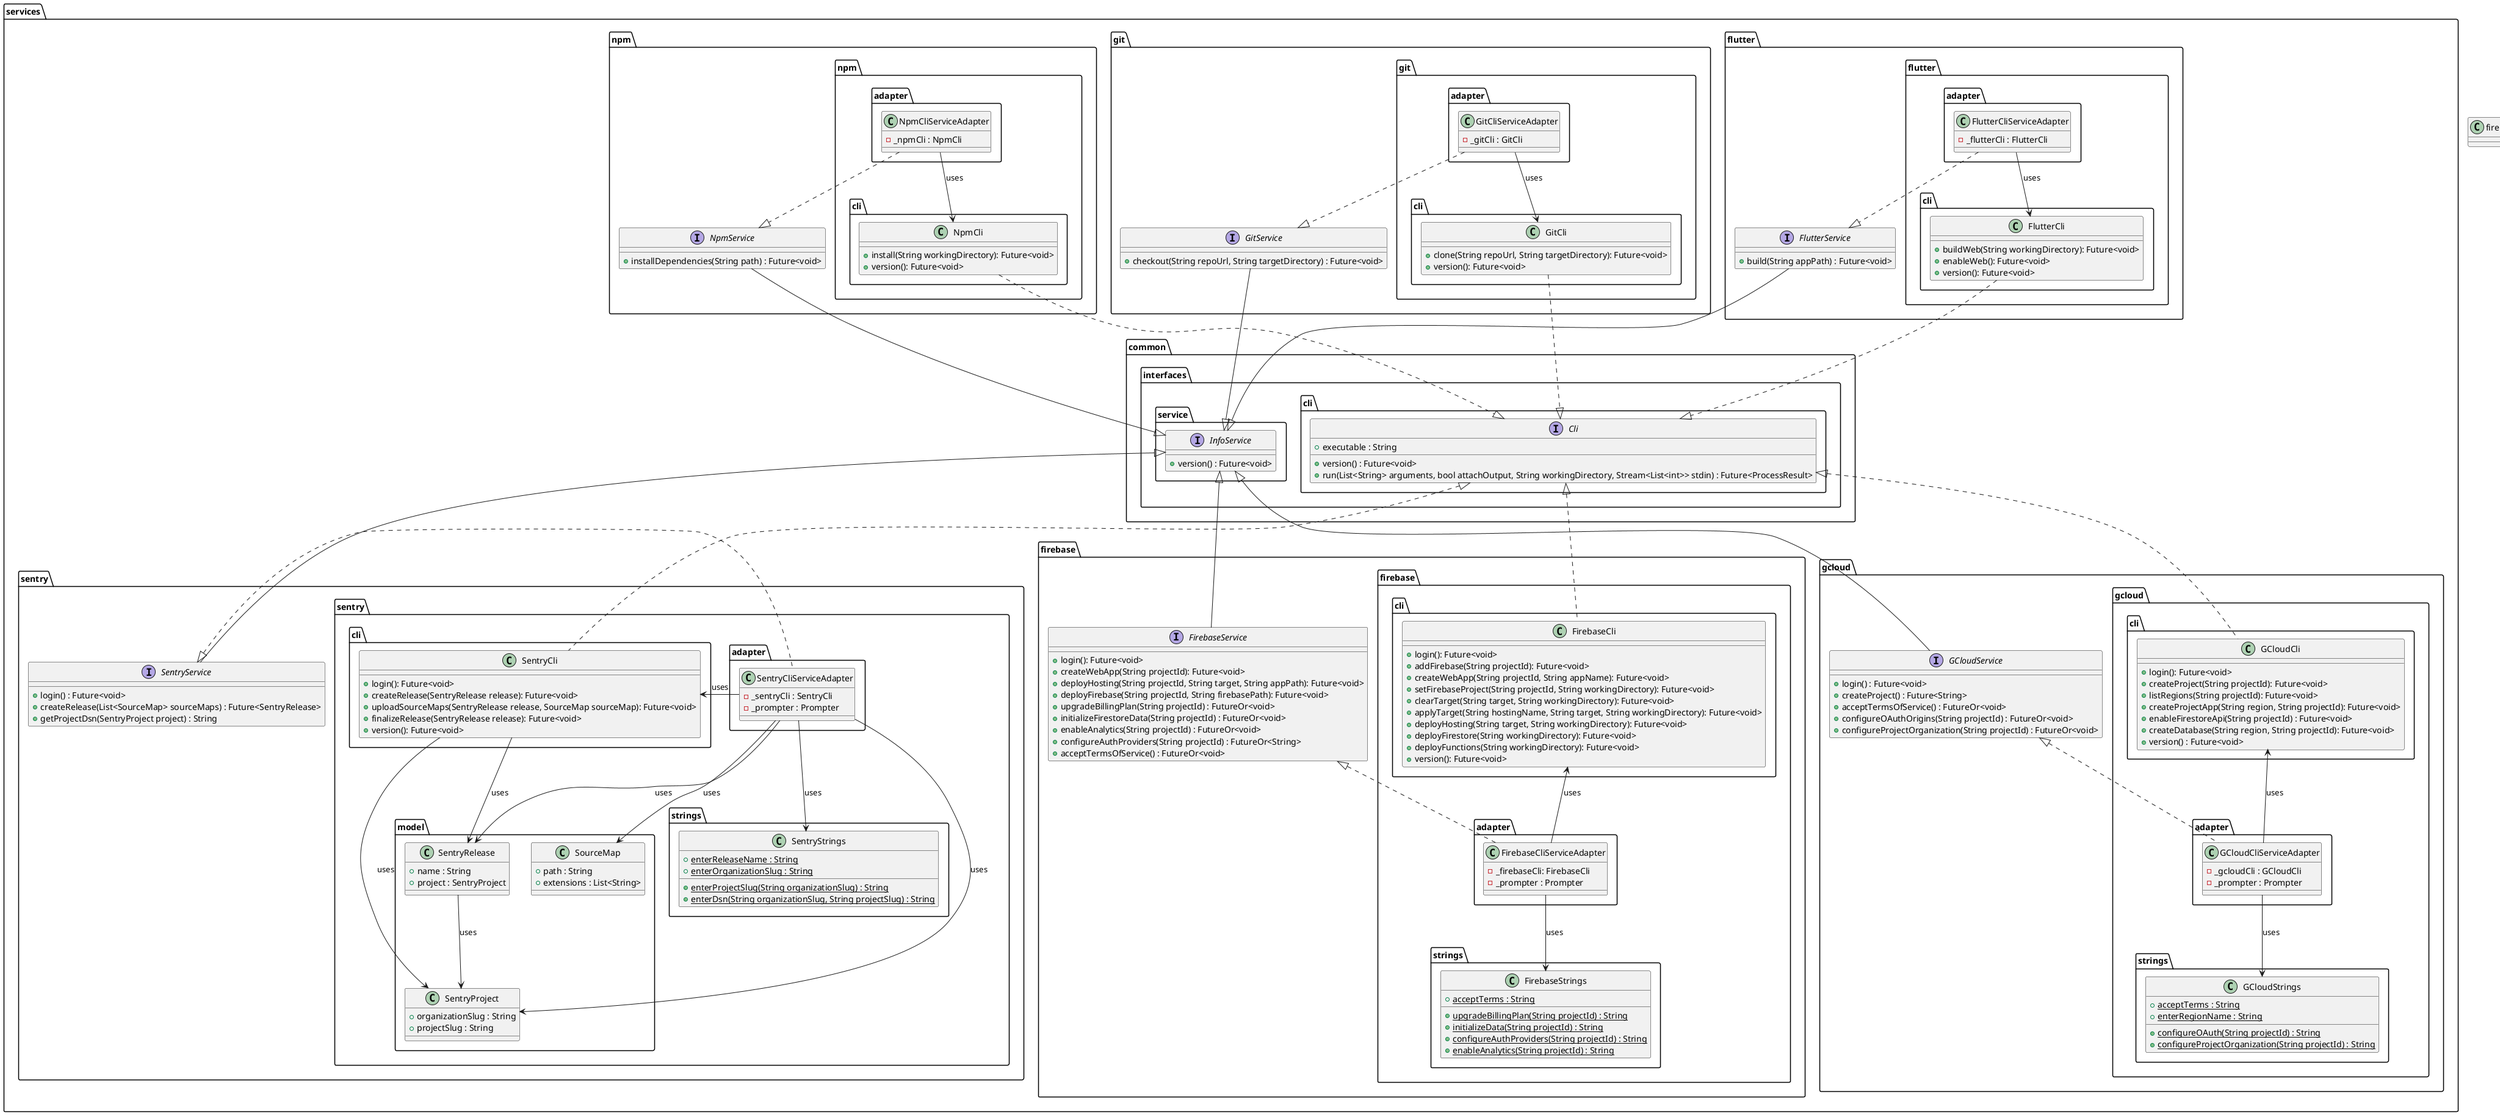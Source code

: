 @startuml services_class_diagram

package services {
    package firebase {
        interface FirebaseService {
            + login(): Future<void>
            + createWebApp(String projectId): Future<void>
            + deployHosting(String projectId, String target, String appPath): Future<void>
            + deployFirebase(String projectId, String firebasePath): Future<void>
            + upgradeBillingPlan(String projectId) : FutureOr<void>
            + initializeFirestoreData(String projectId) : FutureOr<void>
            + enableAnalytics(String projectId) : FutureOr<void>
            + configureAuthProviders(String projectId) : FutureOr<String>
            + acceptTermsOfService() : FutureOr<void>
        }

        package adapter as firebase.adapter {
            class FirebaseCliServiceAdapter {
                - _firebaseCli: FirebaseCli
                - _prompter : Prompter
            }
        }

        package cli as firebase.cli {
            class FirebaseCli {
                + login(): Future<void>
                + addFirebase(String projectId): Future<void>
                + createWebApp(String projectId, String appName): Future<void>
                + setFirebaseProject(String projectId, String workingDirectory): Future<void>
                + clearTarget(String target, String workingDirectory): Future<void>
                + applyTarget(String hostingName, String target, String workingDirectory): Future<void>
                + deployHosting(String target, String workingDirectory): Future<void>
                + deployFirestore(String workingDirectory): Future<void>
                + deployFunctions(String workingDirectory): Future<void>
                + version(): Future<void>
            }
        }

        package strings as firebase.strings {
            class FirebaseStrings {
                + {static} acceptTerms : String
                + {static} upgradeBillingPlan(String projectId) : String
                + {static} initializeData(String projectId) : String
                + {static} configureAuthProviders(String projectId) : String
                + {static} enableAnalytics(String projectId) : String
            }
        }
    }

    package gcloud {
        interface GCloudService {
            + login() : Future<void>
            + createProject() : Future<String>
            + acceptTermsOfService() : FutureOr<void>
            + configureOAuthOrigins(String projectId) : FutureOr<void>
            + configureProjectOrganization(String projectId) : FutureOr<void>
        }

        package adapter as gcloud.adapter {
            class GCloudCliServiceAdapter {
                - _gcloudCli : GCloudCli
                - _prompter : Prompter
            }
        }

        package cli as gcloud.cli {
            class GCloudCli {
                + login(): Future<void>
                + createProject(String projectId): Future<void>
                + listRegions(String projectId): Future<void>
                + createProjectApp(String region, String projectId): Future<void>
                + enableFirestoreApi(String projectId) : Future<void>
                + createDatabase(String region, String projectId): Future<void>
                + version() : Future<void>
            }
        }

        package strings as gcloud.strings {
            class GCloudStrings {
                + {static} acceptTerms : String
                + {static} enterRegionName : String
                + {static} configureOAuth(String projectId) : String
                + {static} configureProjectOrganization(String projectId) : String
            }
        }
    }

    package flutter {
        interface FlutterService  {
            + build(String appPath) : Future<void>
        }

        package adapter as flutter.adapter {
            class FlutterCliServiceAdapter  {
                - _flutterCli : FlutterCli
            }
        }

        package cli as flutter.cli {
            class FlutterCli {
                + buildWeb(String workingDirectory): Future<void>
                + enableWeb(): Future<void>
                + version(): Future<void>
            }
        }
    }

    package git {
        interface GitService  {
            + checkout(String repoUrl, String targetDirectory) : Future<void>
        }

        package adapter as git.adapter {
            class GitCliServiceAdapter {
                - _gitCli : GitCli
            }
        }

        package cli as git.cli {
            class GitCli {
                + clone(String repoUrl, String targetDirectory): Future<void>
                + version(): Future<void>
            }
        }
    }

    package npm {
        interface NpmService  {
            + installDependencies(String path) : Future<void>
        }

        package adapter as npm.adapter {
            class NpmCliServiceAdapter {
                - _npmCli : NpmCli
            }
        }

        package cli as npm.cli {
            class NpmCli {
                + install(String workingDirectory): Future<void>
                + version(): Future<void>
            }
        }
    }

    package sentry {
        interface SentryService {
            + login() : Future<void>
            + createRelease(List<SourceMap> sourceMaps) : Future<SentryRelease>
            + getProjectDsn(SentryProject project) : String
        }

        package adapter as sentry.adapter {
            class SentryCliServiceAdapter {
                - _sentryCli : SentryCli
                - _prompter : Prompter
            }
        }

        package cli as sentry.cli {
            class SentryCli {
                + login(): Future<void>
                + createRelease(SentryRelease release): Future<void>
                + uploadSourceMaps(SentryRelease release, SourceMap sourceMap): Future<void>
                + finalizeRelease(SentryRelease release): Future<void>
                + version(): Future<void>
            }
        }

        package model as sentry.model {
            class SentryProject {
                + organizationSlug : String
                + projectSlug : String
            }

            class SentryRelease {
                + name : String
                + project : SentryProject
            }

            class SourceMap {
                + path : String
                + extensions : List<String>
            }
        }

        package strings as sentry.strings {
            class SentryStrings {
                + {static} enterReleaseName : String
                + {static} enterOrganizationSlug : String
                + {static} enterProjectSlug(String organizationSlug) : String
                + {static} enterDsn(String organizationSlug, String projectSlug) : String
            }
        }
    }

    package common {
        package interfaces {
            package service {
                interface InfoService {
                    + version() : Future<void>
                }
            }

            package cli {
                interface Cli {
                    + executable : String
                    + version() : Future<void>
                    + run(List<String> arguments, bool attachOutput, String workingDirectory, Stream<List<int>> stdin) : Future<ProcessResult>
                }
            }
        }
    }
}

FirebaseCliServiceAdapter .up.|> FirebaseService
GCloudCliServiceAdapter .up.|> GCloudService
FlutterCliServiceAdapter .down.|> FlutterService
GitCliServiceAdapter .down.|> GitService
NpmCliServiceAdapter .down.|> NpmService
SentryCliServiceAdapter .left.|> SentryService

FirebaseCliServiceAdapter -up-> FirebaseCli : uses
FirebaseCliServiceAdapter --> FirebaseStrings : uses
GCloudCliServiceAdapter -up-> GCloudCli : uses
GCloudCliServiceAdapter --> GCloudStrings : uses
FlutterCliServiceAdapter -down-> FlutterCli : uses
GitCliServiceAdapter -down-> GitCli : uses
NpmCliServiceAdapter -down-> NpmCli : uses
SentryCliServiceAdapter -left-> SentryCli : uses
SentryCliServiceAdapter --> SentryProject : uses
SentryCliServiceAdapter --> SentryRelease : uses
SentryCliServiceAdapter --> SourceMap : uses
SentryCliServiceAdapter --> SentryStrings : uses

SentryRelease --> SentryProject : uses

SentryCli --> SentryProject : uses
SentryCli --> SentryRelease : uses

FirebaseCli .up.|> Cli
GCloudCli .up.|> Cli
SentryCli .up.|> Cli
FlutterCli .down.|> Cli
GitCli .down.|> Cli
NpmCli .down.|> Cli

FirebaseService -up-|> InfoService
GCloudService -up-|> InfoService
SentryService -up-|> InfoService
GitService -down-|> InfoService
FlutterService -down-|> InfoService
NpmService -down-|> InfoService

firebase --[hidden]right--> gcloud
InfoService --[hidden]right--> Cli

@enduml
